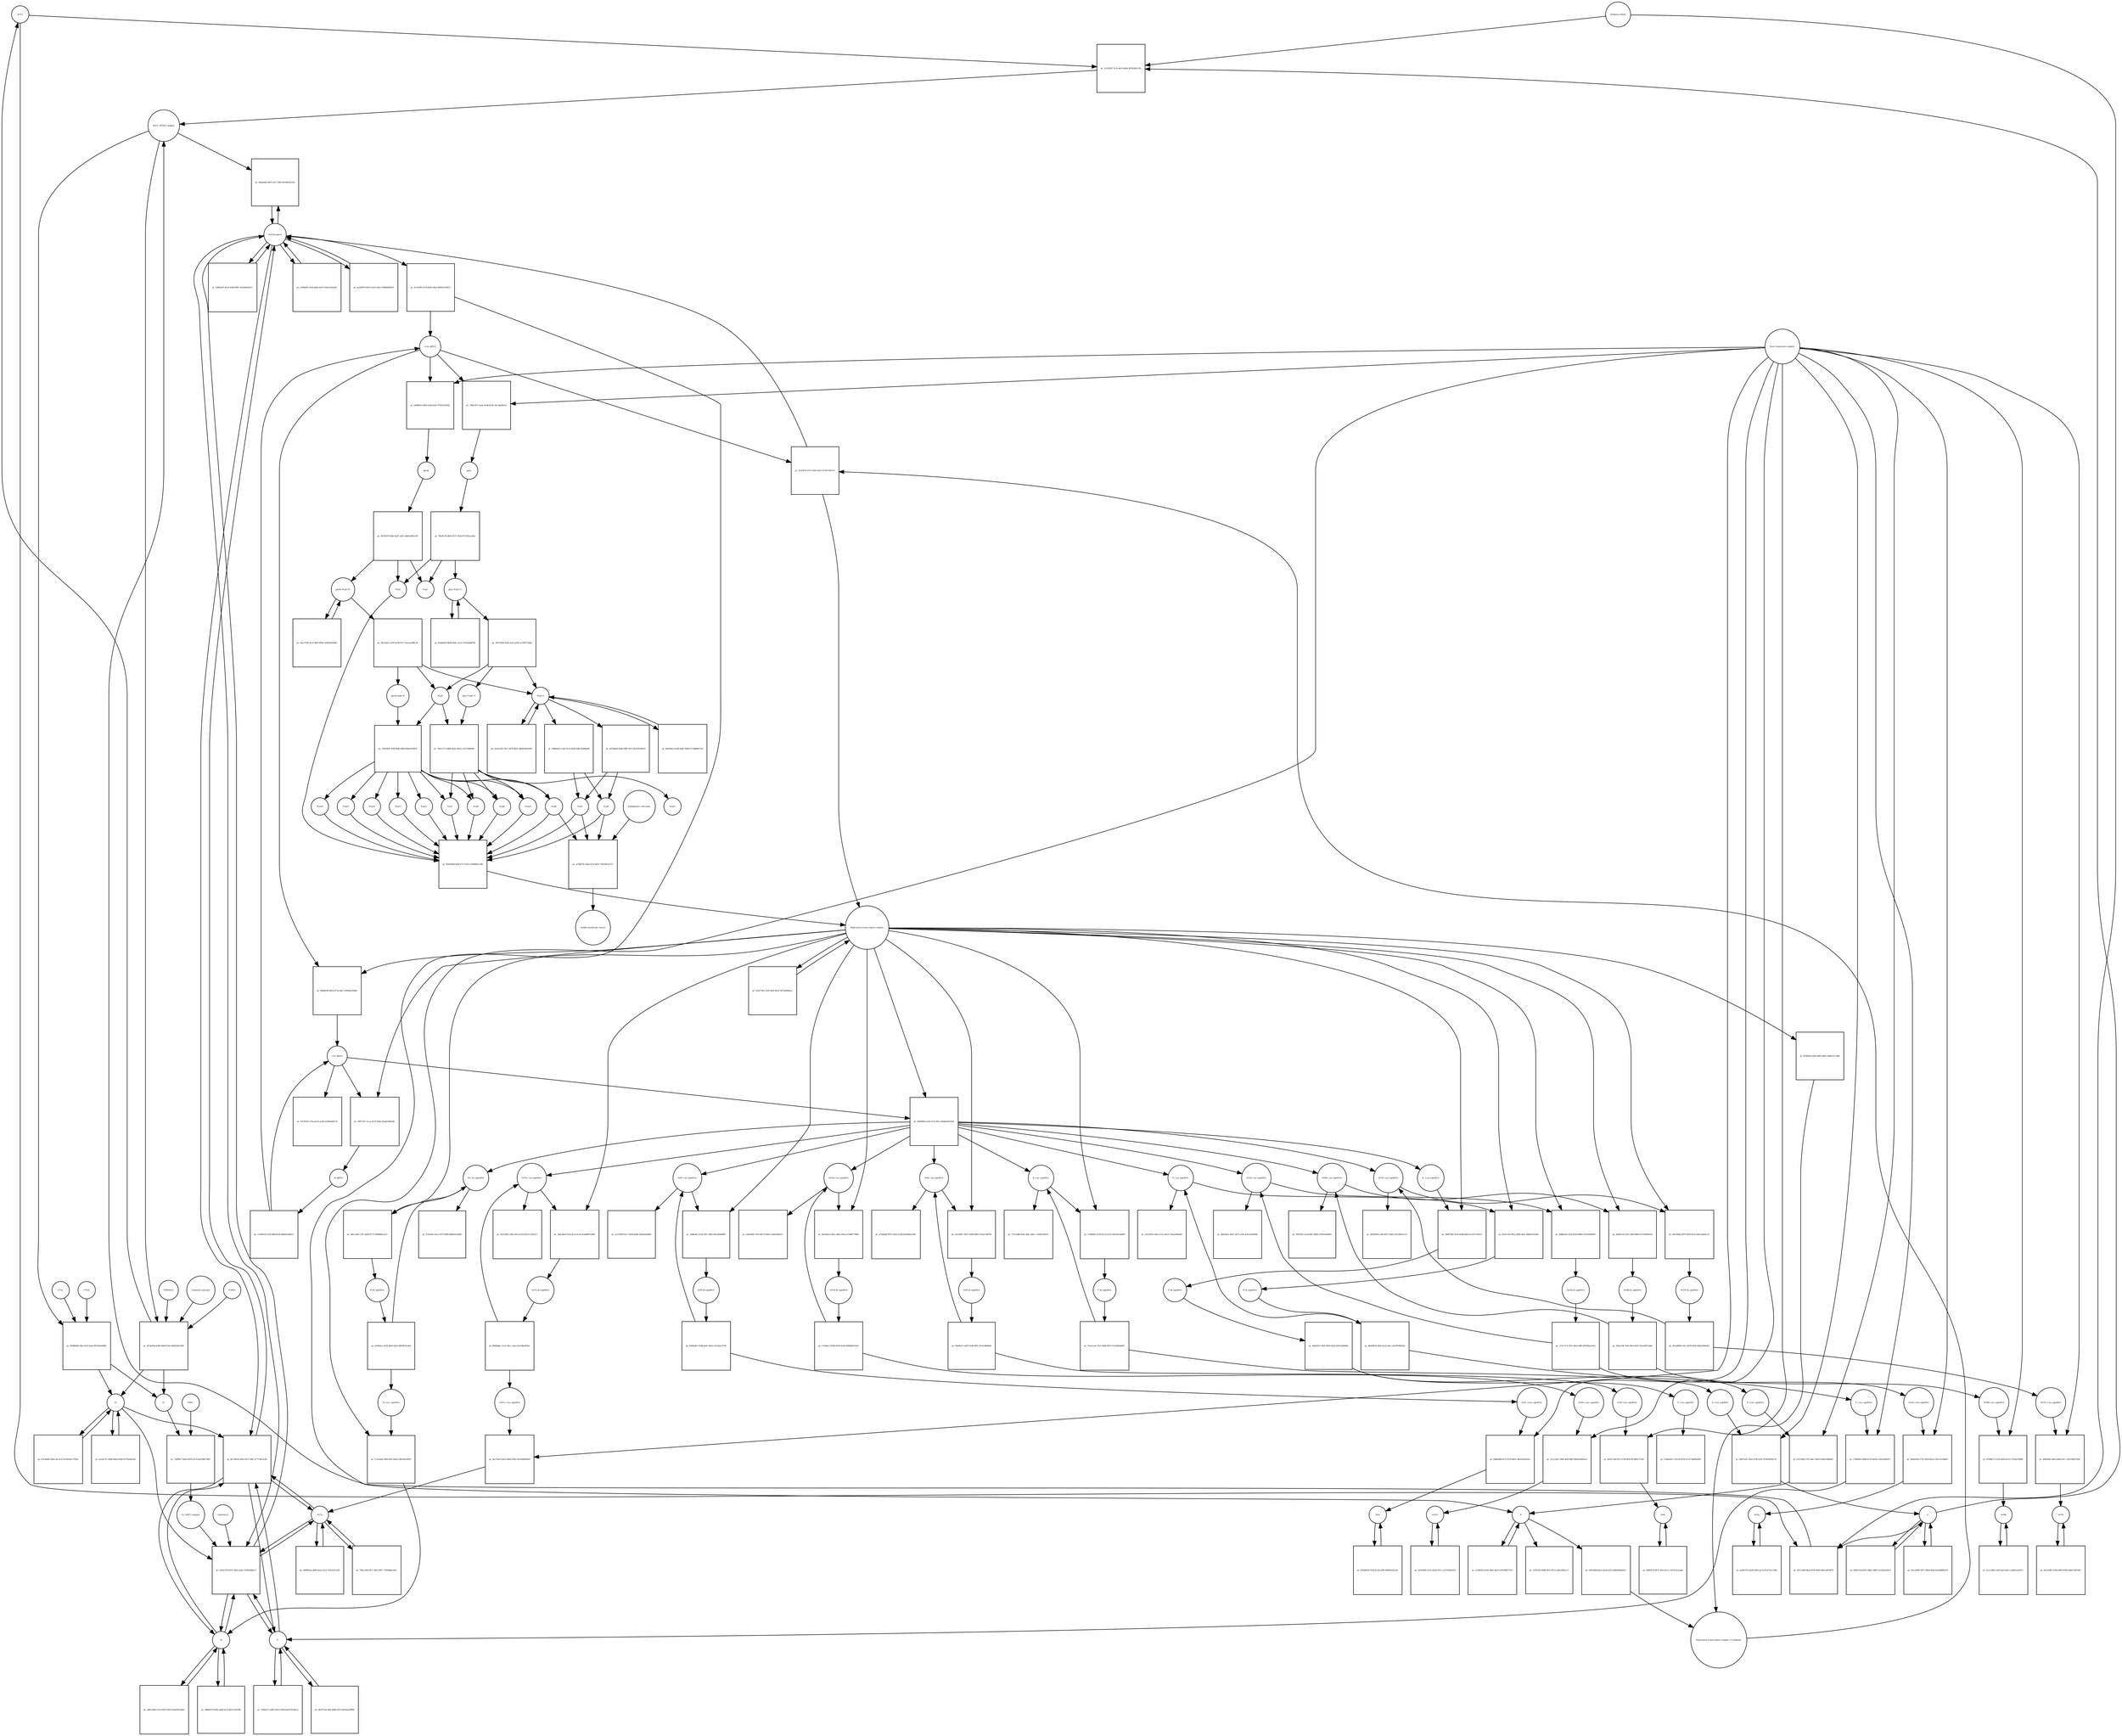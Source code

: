 strict digraph  {
ACE2 [annotation="", bipartite=0, cls=macromolecule, fontsize=4, label=ACE2, shape=circle];
"pr_3c226347-2e7a-4e53-b40a-bf7fe98a27a6" [annotation="", bipartite=1, cls=process, fontsize=4, label="pr_3c226347-2e7a-4e53-b40a-bf7fe98a27a6", shape=square];
"ACE2_SPIKE complex" [annotation="", bipartite=0, cls=complex, fontsize=4, label="ACE2_SPIKE complex", shape=circle];
"Heparan sulfate" [annotation="urn_miriam_obo.chebi_CHEBI%3A28815", bipartite=0, cls="simple chemical", fontsize=4, label="Heparan sulfate", shape=circle];
S [annotation=urn_miriam_uniprot_P0DTC2, bipartite=0, cls=macromolecule, fontsize=4, label=S, shape=circle];
Nucleocapsid [annotation="urn_miriam_obo.go_GO%3A0019013", bipartite=0, cls=complex, fontsize=4, label=Nucleocapsid, shape=circle];
"pr_d42e9a85-df07-4517-9ff4-90194f50222d" [annotation="", bipartite=1, cls=process, fontsize=4, label="pr_d42e9a85-df07-4517-9ff4-90194f50222d", shape=square];
"pr_95b88048-2fde-4014-8aaf-f60192e60881" [annotation="", bipartite=1, cls=process, fontsize=4, label="pr_95b88048-2fde-4014-8aaf-f60192e60881", shape=square];
S2 [annotation=urn_miriam_interpro_IPR002552, bipartite=0, cls=macromolecule, fontsize=4, label=S2, shape=circle];
CTSB [annotation="", bipartite=0, cls=macromolecule, fontsize=4, label=CTSB, shape=circle];
CTSL [annotation="", bipartite=0, cls=macromolecule, fontsize=4, label=CTSL, shape=circle];
S1 [annotation=urn_miriam_interpro_IPR002551, bipartite=0, cls=macromolecule, fontsize=4, label=S1, shape=circle];
"pr_301128fd-6bee-403f-b640-6b0ce8f29979" [annotation="", bipartite=1, cls=process, fontsize=4, label="pr_301128fd-6bee-403f-b640-6b0ce8f29979", shape=square];
"pr_e2442379-b07c-46ef-aaab-132f62fd8ac3" [annotation="", bipartite=1, cls=process, fontsize=4, label="pr_e2442379-b07c-46ef-aaab-132f62fd8ac3", shape=square];
cholesterol [annotation="urn_miriam_obo.chebi_CHEBI%3A16113", bipartite=0, cls="simple chemical", fontsize=4, label=cholesterol, shape=circle];
"S1_NRP1 complex" [annotation="", bipartite=0, cls=complex, fontsize=4, label="S1_NRP1 complex", shape=circle];
E [annotation=urn_miriam_uniprot_P0DTC4, bipartite=0, cls=macromolecule, fontsize=4, label=E, shape=circle];
M [annotation=urn_miriam_uniprot_P0DTC5, bipartite=0, cls=macromolecule, fontsize=4, label=M, shape=circle];
Orf7a [annotation=urn_miriam_uniprot_P0DTC7, bipartite=0, cls=macromolecule, fontsize=4, label=Orf7a, shape=circle];
"pr_fe15d3f0-5159-4a43-b0a2-4f0241532813" [annotation="", bipartite=1, cls=process, fontsize=4, label="pr_fe15d3f0-5159-4a43-b0a2-4f0241532813", shape=square];
"(+)ss gRNA" [annotation=urn_miriam_refseq_NC_045512, bipartite=0, cls="nucleic acid feature", fontsize=4, label="(+)ss gRNA", shape=circle];
N [annotation=urn_miriam_uniprot_P0DTC9, bipartite=0, cls="macromolecule multimer", fontsize=4, label=N, shape=circle];
"pr_c83f8ef6-333d-4a8d-ba30-10a41210a2ee" [annotation="", bipartite=1, cls=process, fontsize=4, label="pr_c83f8ef6-333d-4a8d-ba30-10a41210a2ee", shape=square];
"pr_aa32897d-6016-4162-a5fe-f1994d9d3019" [annotation="", bipartite=1, cls=process, fontsize=4, label="pr_aa32897d-6016-4162-a5fe-f1994d9d3019", shape=square];
"pr_cf5f5550-580b-4b7f-857a-e04e1fdf1ac5" [annotation="", bipartite=1, cls=process, fontsize=4, label="pr_cf5f5550-580b-4b7f-857a-e04e1fdf1ac5", shape=square];
"pr_5c0481fa-be56-44a6-94c6-a347d8827310" [annotation="", bipartite=1, cls=process, fontsize=4, label="pr_5c0481fa-be56-44a6-94c6-a347d8827310", shape=square];
"N (+)ss sgmRNA" [annotation=urn_miriam_ncbigene_43740575, bipartite=0, cls="nucleic acid feature", fontsize=4, label="N (+)ss sgmRNA", shape=circle];
"pr_b7b76f4b-27f5-46a7-bd35-b5f6e18b06b2" [annotation="", bipartite=1, cls=process, fontsize=4, label="pr_b7b76f4b-27f5-46a7-bd35-b5f6e18b06b2", shape=square];
"Host translation complex" [annotation="urn_miriam_obo.go_GO%3A0070992", bipartite=0, cls=complex, fontsize=4, label="Host translation complex", shape=circle];
"pr_436d2eb7-dccd-4326-89b7-455ebfebd1c1" [annotation="", bipartite=1, cls=process, fontsize=4, label="pr_436d2eb7-dccd-4326-89b7-455ebfebd1c1", shape=square];
"pr_bf74a0bd-4308-466d-814e-bbf642b47d69" [annotation="", bipartite=1, cls=process, fontsize=4, label="pr_bf74a0bd-4308-466d-814e-bbf642b47d69", shape=square];
FURIN [annotation="", bipartite=0, cls=macromolecule, fontsize=4, label=FURIN, shape=circle];
TMPRSS2 [annotation="", bipartite=0, cls=macromolecule, fontsize=4, label=TMPRSS2, shape=circle];
"Camostat mesylate" [annotation="urn_miriam_pubchem.compound_2536", bipartite=0, cls="simple chemical", fontsize=4, label="Camostat mesylate", shape=circle];
"pr_87a2b445-445a-4a7d-a57d-f50341c792be" [annotation="", bipartite=1, cls=process, fontsize=4, label="pr_87a2b445-445a-4a7d-a57d-f50341c792be", shape=square];
"Replication transcription complex_N oligomer" [annotation="", bipartite=0, cls=complex, fontsize=4, label="Replication transcription complex_N oligomer", shape=circle];
"pr_51359c3f-f57e-41d0-ad33-157bc10fe571" [annotation="", bipartite=1, cls=process, fontsize=4, label="pr_51359c3f-f57e-41d0-ad33-157bc10fe571", shape=square];
"Replication transcription complex" [annotation="", bipartite=0, cls=complex, fontsize=4, label="Replication transcription complex", shape=circle];
"pr_8e73b634-43e9-4557-89fc-fc77cf8c2c80" [annotation="", bipartite=1, cls=process, fontsize=4, label="pr_8e73b634-43e9-4557-89fc-fc77cf8c2c80", shape=square];
"pr_acee472c-4044-449a-82d6-927f32a816af" [annotation="", bipartite=1, cls=process, fontsize=4, label="pr_acee472c-4044-449a-82d6-927f32a816af", shape=square];
"pp1a Nsp3-11" [annotation=urn_miriam_uniprot_P0DTC1, bipartite=0, cls=macromolecule, fontsize=4, label="pp1a Nsp3-11", shape=circle];
"pr_56370344-82df-4c82-ae69-ae7f9f7726eb" [annotation="", bipartite=1, cls=process, fontsize=4, label="pr_56370344-82df-4c82-ae69-ae7f9f7726eb", shape=square];
"pp1a Nsp6-11" [annotation=urn_miriam_uniprot_P0DTC1, bipartite=0, cls=macromolecule, fontsize=4, label="pp1a Nsp6-11", shape=circle];
"Nsp3-4" [annotation="urn_miriam_ncbiprotein_YP_009725299|urn_miriam_ncbiprotein_YP_009725300", bipartite=0, cls=macromolecule, fontsize=4, label="Nsp3-4", shape=circle];
Nsp5 [annotation=urn_miriam_ncbiprotein_YP_009725301, bipartite=0, cls="macromolecule multimer", fontsize=4, label=Nsp5, shape=circle];
"Endoplasmic reticulum" [annotation="urn_miriam_obo.go_GO%3A0005783", bipartite=0, cls=complex, fontsize=4, label="Endoplasmic reticulum", shape=circle];
"pr_ac9baf76-c4ba-427a-b831-74453dcae751" [annotation="", bipartite=1, cls=process, fontsize=4, label="pr_ac9baf76-c4ba-427a-b831-74453dcae751", shape=square];
"Double-membrane vesicle" [annotation="urn_miriam_obo.go_GO%3A0039718", bipartite=0, cls=complex, fontsize=4, label="Double-membrane vesicle", shape=circle];
Nsp4 [annotation=urn_miriam_ncbiprotein_YP_009725300, bipartite=0, cls=macromolecule, fontsize=4, label=Nsp4, shape=circle];
Nsp3 [annotation=urn_miriam_ncbiprotein_YP_009725299, bipartite=0, cls=macromolecule, fontsize=4, label=Nsp3, shape=circle];
Nsp6 [annotation=urn_miriam_ncbiprotein_YP_009725302, bipartite=0, cls=macromolecule, fontsize=4, label=Nsp6, shape=circle];
"pr_6eeb6a63-bb69-40dc-a1e3-3703a0a8478c" [annotation="", bipartite=1, cls=process, fontsize=4, label="pr_6eeb6a63-bb69-40dc-a1e3-3703a0a8478c", shape=square];
"pr_d093e8cb-6168-4481-9499-5c7bddb91792" [annotation="", bipartite=1, cls=process, fontsize=4, label="pr_d093e8cb-6168-4481-9499-5c7bddb91792", shape=square];
"pp1ab Nsp3-16" [annotation=urn_miriam_uniprot_P0DTD1, bipartite=0, cls=macromolecule, fontsize=4, label="pp1ab Nsp3-16", shape=circle];
"pr_e6e1703b-9cc4-46f3-8934-3e665ef0246b" [annotation="", bipartite=1, cls=process, fontsize=4, label="pr_e6e1703b-9cc4-46f3-8934-3e665ef0246b", shape=square];
"pr_9bc6a0ca-2d7f-4238-97c7-faceac088c3b" [annotation="", bipartite=1, cls=process, fontsize=4, label="pr_9bc6a0ca-2d7f-4238-97c7-faceac088c3b", shape=square];
"pp1ab nsp6-16" [annotation=urn_miriam_uniprot_P0DTD1, bipartite=0, cls=macromolecule, fontsize=4, label="pp1ab nsp6-16", shape=circle];
"pr_e8612e6b-12e4-4592-9283-feab07b22dd1" [annotation="", bipartite=1, cls=process, fontsize=4, label="pr_e8612e6b-12e4-4592-9283-feab07b22dd1", shape=square];
"pr_7266a1c7-a092-4ee2-a91d-ebad73e3de7a" [annotation="", bipartite=1, cls=process, fontsize=4, label="pr_7266a1c7-a092-4ee2-a91d-ebad73e3de7a", shape=square];
"pr_b3cc0d90-397c-49ad-9feb-4a3ad86f0a18" [annotation="", bipartite=1, cls=process, fontsize=4, label="pr_b3cc0d90-397c-49ad-9feb-4a3ad86f0a18", shape=square];
"pr_398d0279-e6dc-4adf-bccb-4f5c52e41ffb" [annotation="", bipartite=1, cls=process, fontsize=4, label="pr_398d0279-e6dc-4adf-bccb-4f5c52e41ffb", shape=square];
"pr_dd27fca6-f4f4-4bd8-a07a-0a01bacf8f06" [annotation="", bipartite=1, cls=process, fontsize=4, label="pr_dd27fca6-f4f4-4bd8-a07a-0a01bacf8f06", shape=square];
"pr_040b7a54-d523-48b1-9844-52c83a9cf8c9" [annotation="", bipartite=1, cls=process, fontsize=4, label="pr_040b7a54-d523-48b1-9844-52c83a9cf8c9", shape=square];
"pr_9d9983ae-ddf0-4ea6-a5c9-1f252af7a160" [annotation="", bipartite=1, cls=process, fontsize=4, label="pr_9d9983ae-ddf0-4ea6-a5c9-1f252af7a160", shape=square];
Orf6 [annotation=urn_miriam_uniprot_P0DTC6, bipartite=0, cls=macromolecule, fontsize=4, label=Orf6, shape=circle];
"pr_636d9018-4324-4c3d-a296-6f0893e021e8" [annotation="", bipartite=1, cls=process, fontsize=4, label="pr_636d9018-4324-4c3d-a296-6f0893e021e8", shape=square];
Orf3a [annotation=urn_miriam_uniprot_P0DTC3, bipartite=0, cls=macromolecule, fontsize=4, label=Orf3a, shape=circle];
"pr_aa983750-b439-4492-aa7a-8c4374c1198c" [annotation="", bipartite=1, cls=process, fontsize=4, label="pr_aa983750-b439-4492-aa7a-8c4374c1198c", shape=square];
Orf8 [annotation=urn_miriam_uniprot_P0DTC8, bipartite=0, cls=macromolecule, fontsize=4, label=Orf8, shape=circle];
"pr_4f4b973f-d671-45a3-bcc1-2a51fc4c1abd" [annotation="", bipartite=1, cls=process, fontsize=4, label="pr_4f4b973f-d671-45a3-bcc1-2a51fc4c1abd", shape=square];
Orf9b [annotation=urn_miriam_uniprot_P0DTD2, bipartite=0, cls=macromolecule, fontsize=4, label=Orf9b, shape=circle];
"pr_2ccc348f-ca60-4ae5-b4c1-ee061cded7cc" [annotation="", bipartite=1, cls=process, fontsize=4, label="pr_2ccc348f-ca60-4ae5-b4c1-ee061cded7cc", shape=square];
Orf14 [annotation=urn_miriam_uniprot_P0DTD3, bipartite=0, cls=macromolecule, fontsize=4, label=Orf14, shape=circle];
"pr_5016945b-1631-414b-9511-ca71020eb158" [annotation="", bipartite=1, cls=process, fontsize=4, label="pr_5016945b-1631-414b-9511-ca71020eb158", shape=square];
Orf7b [annotation=urn_miriam_uniprot_P0DTD8, bipartite=0, cls=macromolecule, fontsize=4, label=Orf7b, shape=circle];
"pr_4a2c0df9-37d0-4466-8188-a6491358748c" [annotation="", bipartite=1, cls=process, fontsize=4, label="pr_4a2c0df9-37d0-4466-8188-a6491358748c", shape=square];
"pr_784e1264-947c-4fe5-9877-730384dec44c" [annotation="", bipartite=1, cls=process, fontsize=4, label="pr_784e1264-947c-4fe5-9877-730384dec44c", shape=square];
"M (+)ss sgmRNA" [annotation="", bipartite=0, cls="nucleic acid feature", fontsize=4, label="M (+)ss sgmRNA", shape=circle];
"pr_c72c0a0a-f889-49cf-8eb2-c88cbd16f365" [annotation="", bipartite=1, cls=process, fontsize=4, label="pr_c72c0a0a-f889-49cf-8eb2-c88cbd16f365", shape=square];
"E (+)ss sgmRNA" [annotation="", bipartite=0, cls="nucleic acid feature", fontsize=4, label="E (+)ss sgmRNA", shape=circle];
"pr_c76d9022-6088-4153-8a58-ccb223e94327" [annotation="", bipartite=1, cls=process, fontsize=4, label="pr_c76d9022-6088-4153-8a58-ccb223e94327", shape=square];
"S (+)ss sgmRNA" [annotation="", bipartite=0, cls="nucleic acid feature", fontsize=4, label="S (+)ss sgmRNA", shape=circle];
"pr_d4f57e61-1834-4788-a547-d70d5963bc7b" [annotation="", bipartite=1, cls=process, fontsize=4, label="pr_d4f57e61-1834-4788-a547-d70d5963bc7b", shape=square];
"Orf7a (+)ss sgmRNA" [annotation="", bipartite=0, cls="nucleic acid feature", fontsize=4, label="Orf7a (+)ss sgmRNA", shape=circle];
"pr_4ec74e25-dee5-4b0e-90b1-b5e5b0b96959" [annotation="", bipartite=1, cls=process, fontsize=4, label="pr_4ec74e25-dee5-4b0e-90b1-b5e5b0b96959", shape=square];
"Orf6  (+)ss sgmRNA" [annotation="", bipartite=0, cls="nucleic acid feature", fontsize=4, label="Orf6  (+)ss sgmRNA", shape=circle];
"pr_0d8efa8b-811f-4514-883c-9b5502636222" [annotation="", bipartite=1, cls=process, fontsize=4, label="pr_0d8efa8b-811f-4514-883c-9b5502636222", shape=square];
"Orf3a (+)ss sgmRNA" [annotation="", bipartite=0, cls="nucleic acid feature", fontsize=4, label="Orf3a (+)ss sgmRNA", shape=circle];
"pr_00dd4343-57b1-465b-861a-534c55258bf0" [annotation="", bipartite=1, cls=process, fontsize=4, label="pr_00dd4343-57b1-465b-861a-534c55258bf0", shape=square];
"Orf8 (+)ss sgmRNA" [annotation="", bipartite=0, cls="nucleic acid feature", fontsize=4, label="Orf8 (+)ss sgmRNA", shape=circle];
"pr_2833c7bd-f207-4730-8b3f-81346675726f" [annotation="", bipartite=1, cls=process, fontsize=4, label="pr_2833c7bd-f207-4730-8b3f-81346675726f", shape=square];
"Orf9b (+)ss sgmRNA" [annotation="", bipartite=0, cls="nucleic acid feature", fontsize=4, label="Orf9b (+)ss sgmRNA", shape=circle];
"pr_d7989e75-31e0-4a59-b114-272faa7fdf6b" [annotation="", bipartite=1, cls=process, fontsize=4, label="pr_d7989e75-31e0-4a59-b114-272faa7fdf6b", shape=square];
"Orf14 (+)ss sgmRNA" [annotation="", bipartite=0, cls="nucleic acid feature", fontsize=4, label="Orf14 (+)ss sgmRNA", shape=circle];
"pr_512c14ee-78de-4af6-9863-8b45cd85f41e" [annotation="", bipartite=1, cls=process, fontsize=4, label="pr_512c14ee-78de-4af6-9863-8b45cd85f41e", shape=square];
"Orf7b (+)ss sgmRNA" [annotation="", bipartite=0, cls="nucleic acid feature", fontsize=4, label="Orf7b (+)ss sgmRNA", shape=circle];
"pr_6efbeb85-0d23-4b83-b1c1-50e7080c1494" [annotation="", bipartite=1, cls=process, fontsize=4, label="pr_6efbeb85-0d23-4b83-b1c1-50e7080c1494", shape=square];
"(-)ss gRNA" [annotation=urn_miriam_refseq_NC_045512, bipartite=0, cls="nucleic acid feature", fontsize=4, label="(-)ss gRNA", shape=circle];
"pr_63530391-f1ba-4e14-ae36-5339ba0ed725" [annotation="", bipartite=1, cls=process, fontsize=4, label="pr_63530391-f1ba-4e14-ae36-5339ba0ed725", shape=square];
"pr_5d91df69-b0ca-4e2d-a635-d48e906d2b1c" [annotation="", bipartite=1, cls=process, fontsize=4, label="pr_5d91df69-b0ca-4e2d-a635-d48e906d2b1c", shape=square];
"pr_f8bb9a98-481b-473a-b6e7-e9f9a6c43860" [annotation="", bipartite=1, cls=process, fontsize=4, label="pr_f8bb9a98-481b-473a-b6e7-e9f9a6c43860", shape=square];
"M (-)ss sgmRNA" [annotation=urn_miriam_ncbigene_43740571, bipartite=0, cls="nucleic acid feature", fontsize=4, label="M (-)ss sgmRNA", shape=circle];
"pr_f11fe0dc-ebc5-457f-949f-6db81b2cdf89" [annotation="", bipartite=1, cls=process, fontsize=4, label="pr_f11fe0dc-ebc5-457f-949f-6db81b2cdf89", shape=square];
"E (-)ss sgmRNA" [annotation=urn_miriam_ncbigene_43740570, bipartite=0, cls="nucleic acid feature", fontsize=4, label="E (-)ss sgmRNA", shape=circle];
"pr_e3cd1870-cbb3-47ca-abc8-72a9a2d62b8c" [annotation="", bipartite=1, cls=process, fontsize=4, label="pr_e3cd1870-cbb3-47ca-abc8-72a9a2d62b8c", shape=square];
"S (-)ss sgmRNA" [annotation="", bipartite=0, cls="nucleic acid feature", fontsize=4, label="S (-)ss sgmRNA", shape=circle];
"pr_7515cddb-9adc-4fdc-aabc-c7430e10297e" [annotation="", bipartite=1, cls=process, fontsize=4, label="pr_7515cddb-9adc-4fdc-aabc-c7430e10297e", shape=square];
"Orf7a (-)ss sgmRNA" [annotation="", bipartite=0, cls="nucleic acid feature", fontsize=4, label="Orf7a (-)ss sgmRNA", shape=circle];
"pr_3e47466c-a4b1-4f14-a232-63c5727de3c7" [annotation="", bipartite=1, cls=process, fontsize=4, label="pr_3e47466c-a4b1-4f14-a232-63c5727de3c7", shape=square];
"Orf6 (-)ss sgmRNA" [annotation="", bipartite=0, cls="nucleic acid feature", fontsize=4, label="Orf6 (-)ss sgmRNA", shape=circle];
"pr_a1379d2b-fec7-40e9-9ed8-3f26e29a4fb3" [annotation="", bipartite=1, cls=process, fontsize=4, label="pr_a1379d2b-fec7-40e9-9ed8-3f26e29a4fb3", shape=square];
"Orf3a (-)ss sgmRNA" [annotation="", bipartite=0, cls="nucleic acid feature", fontsize=4, label="Orf3a (-)ss sgmRNA", shape=circle];
"pr_4642ebe1-b657-4e7f-a764-4c6cfab34964" [annotation="", bipartite=1, cls=process, fontsize=4, label="pr_4642ebe1-b657-4e7f-a764-4c6cfab34964", shape=square];
"Orf8 (-)ss sgmRNA" [annotation="", bipartite=0, cls="nucleic acid feature", fontsize=4, label="Orf8 (-)ss sgmRNA", shape=circle];
"pr_a75a4d3f-9975-4433-a236-0e05ddee330c" [annotation="", bipartite=1, cls=process, fontsize=4, label="pr_a75a4d3f-9975-4433-a236-0e05ddee330c", shape=square];
"Orf9b (-)ss sgmRNA" [annotation="", bipartite=0, cls="nucleic acid feature", fontsize=4, label="Orf9b (-)ss sgmRNA", shape=circle];
"pr_595f1ffe-ce2d-4f6c-86f8-a1087eb296d3" [annotation="", bipartite=1, cls=process, fontsize=4, label="pr_595f1ffe-ce2d-4f6c-86f8-a1087eb296d3", shape=square];
"Orf14 (-)ss sgmRNA" [annotation="", bipartite=0, cls="nucleic acid feature", fontsize=4, label="Orf14 (-)ss sgmRNA", shape=circle];
"pr_a0d16b4f-1018-4b73-93dd-cc6be599e017" [annotation="", bipartite=1, cls=process, fontsize=4, label="pr_a0d16b4f-1018-4b73-93dd-cc6be599e017", shape=square];
"Orf7b (-)ss sgmRNA" [annotation="", bipartite=0, cls="nucleic acid feature", fontsize=4, label="Orf7b (-)ss sgmRNA", shape=circle];
"pr_3d5b9f48-c2d9-4037-94d3-102c84fe1ce9" [annotation="", bipartite=1, cls=process, fontsize=4, label="pr_3d5b9f48-c2d9-4037-94d3-102c84fe1ce9", shape=square];
"pr_30f7c951-5cca-4579-83da-02ad53ddb38c" [annotation="", bipartite=1, cls=process, fontsize=4, label="pr_30f7c951-5cca-4579-83da-02ad53ddb38c", shape=square];
"ds gRNA" [annotation=urn_miriam_refseq_NC_045512, bipartite=0, cls="nucleic acid feature", fontsize=4, label="ds gRNA", shape=circle];
"pr_98ac1b03-13f7-4e00-9775-f006898cae27" [annotation="", bipartite=1, cls=process, fontsize=4, label="pr_98ac1b03-13f7-4e00-9775-f006898cae27", shape=square];
"M ds sgmRNA" [annotation="", bipartite=0, cls="nucleic acid feature", fontsize=4, label="M ds sgmRNA", shape=circle];
"pr_65a3c1b2-f821-4064-be4c-68b64cf2e84c" [annotation="", bipartite=1, cls=process, fontsize=4, label="pr_65a3c1b2-f821-4064-be4c-68b64cf2e84c", shape=square];
"E ds sgmRNA" [annotation="", bipartite=0, cls="nucleic acid feature", fontsize=4, label="E ds sgmRNA", shape=circle];
"pr_133d0e87-471b-4112-b153-3de3eb144085" [annotation="", bipartite=1, cls=process, fontsize=4, label="pr_133d0e87-471b-4112-b153-3de3eb144085", shape=square];
"S ds sgmRNA" [annotation="", bipartite=0, cls="nucleic acid feature", fontsize=4, label="S ds sgmRNA", shape=circle];
"pr_444c8a50-f2ad-4c15-bca0-8ca8d407b388" [annotation="", bipartite=1, cls=process, fontsize=4, label="pr_444c8a50-f2ad-4c15-bca0-8ca8d407b388", shape=square];
"Orf7a ds sgmRNA" [annotation="", bipartite=0, cls="nucleic acid feature", fontsize=4, label="Orf7a ds sgmRNA", shape=circle];
"pr_149febbc-6128-4917-bff4-e6e32bab9f6c" [annotation="", bipartite=1, cls=process, fontsize=4, label="pr_149febbc-6128-4917-bff4-e6e32bab9f6c", shape=square];
"Orf6 ds sgmRNA" [annotation="", bipartite=0, cls="nucleic acid feature", fontsize=4, label="Orf6 ds sgmRNA", shape=circle];
"pr_3fd86e46-19cb-4024-89b6-3253cbd06f93" [annotation="", bipartite=1, cls=process, fontsize=4, label="pr_3fd86e46-19cb-4024-89b6-3253cbd06f93", shape=square];
"Orf3a ds sgmRNA" [annotation="", bipartite=0, cls="nucleic acid feature", fontsize=4, label="Orf3a ds sgmRNA", shape=circle];
"pr_025346f7-3827-4398-8df4-b75cbc54d7bf" [annotation="", bipartite=1, cls=process, fontsize=4, label="pr_025346f7-3827-4398-8df4-b75cbc54d7bf", shape=square];
"Orf8 ds sgmRNA" [annotation="", bipartite=0, cls="nucleic acid feature", fontsize=4, label="Orf8 ds sgmRNA", shape=circle];
"pr_de983333-f3b7-4269-86fd-b151f956eb19" [annotation="", bipartite=1, cls=process, fontsize=4, label="pr_de983333-f3b7-4269-86fd-b151f956eb19", shape=square];
"Orf9b ds sgmRNA" [annotation="", bipartite=0, cls="nucleic acid feature", fontsize=4, label="Orf9b ds sgmRNA", shape=circle];
"pr_02cb43c4-99ce-460e-95ea-672fd877986f" [annotation="", bipartite=1, cls=process, fontsize=4, label="pr_02cb43c4-99ce-460e-95ea-672fd877986f", shape=square];
"Orf14 ds sgmRNA" [annotation="", bipartite=0, cls="nucleic acid feature", fontsize=4, label="Orf14 ds sgmRNA", shape=circle];
"pr_b8159dda-997f-4819-8c4c-bdeced492c3c" [annotation="", bipartite=1, cls=process, fontsize=4, label="pr_b8159dda-997f-4819-8c4c-bdeced492c3c", shape=square];
"Orf7b ds sgmRNA" [annotation="", bipartite=0, cls="nucleic acid feature", fontsize=4, label="Orf7b ds sgmRNA", shape=circle];
"pr_c5340e10-f120-4df6-b634-8bbf41dd6557" [annotation="", bipartite=1, cls=process, fontsize=4, label="pr_c5340e10-f120-4df6-b634-8bbf41dd6557", shape=square];
"pr_af360ace-619f-4643-b455-df830f55cbb4" [annotation="", bipartite=1, cls=process, fontsize=4, label="pr_af360ace-619f-4643-b455-df830f55cbb4", shape=square];
"pr_84a89059-3fbd-4e22-bdcc-a65387fb042a" [annotation="", bipartite=1, cls=process, fontsize=4, label="pr_84a89059-3fbd-4e22-bdcc-a65387fb042a", shape=square];
"pr_75ae1cab-7321-483b-9972-f15e96b3bd97" [annotation="", bipartite=1, cls=process, fontsize=4, label="pr_75ae1cab-7321-483b-9972-f15e96b3bd97", shape=square];
"pr_8096bbbc-3c3c-40cc-a4aa-0e2c8b43f5be" [annotation="", bipartite=1, cls=process, fontsize=4, label="pr_8096bbbc-3c3c-40cc-a4aa-0e2c8b43f5be", shape=square];
"pr_83d9a0b7-45d8-4a65-96a5-e37a62e3753f" [annotation="", bipartite=1, cls=process, fontsize=4, label="pr_83d9a0b7-45d8-4a65-96a5-e37a62e3753f", shape=square];
"pr_173c17c9-3f01-463a-b8ff-83f708ea19a2" [annotation="", bipartite=1, cls=process, fontsize=4, label="pr_173c17c9-3f01-463a-b8ff-83f708ea19a2", shape=square];
"pr_9def9e11-ed97-43d8-9ff0-2511e40b6f4b" [annotation="", bipartite=1, cls=process, fontsize=4, label="pr_9def9e11-ed97-43d8-9ff0-2511e40b6f4b", shape=square];
"pr_26faa7db-7bef-48e3-8637-625a50f7ab45" [annotation="", bipartite=1, cls=process, fontsize=4, label="pr_26faa7db-7bef-48e3-8637-625a50f7ab45", shape=square];
"pr_1134afc3-97bd-4559-8cb9-00f6d8531b25" [annotation="", bipartite=1, cls=process, fontsize=4, label="pr_1134afc3-97bd-4559-8cb9-00f6d8531b25", shape=square];
"pr_06cbd809-e251-4b78-8236-fd2dc090efb3" [annotation="", bipartite=1, cls=process, fontsize=4, label="pr_06cbd809-e251-4b78-8236-fd2dc090efb3", shape=square];
"N  (-)ss sgmRNA" [annotation=urn_miriam_ncbigene_43740575, bipartite=0, cls="nucleic acid feature", fontsize=4, label="N  (-)ss sgmRNA", shape=circle];
"pr_92b87f6d-3536-4e48-bdf0-b11e07c83a51" [annotation="", bipartite=1, cls=process, fontsize=4, label="pr_92b87f6d-3536-4e48-bdf0-b11e07c83a51", shape=square];
"N ds sgmRNA" [annotation="", bipartite=0, cls="nucleic acid feature", fontsize=4, label="N ds sgmRNA", shape=circle];
"pr_4d4af55c-f938-4959-82d6-f04312b484fe" [annotation="", bipartite=1, cls=process, fontsize=4, label="pr_4d4af55c-f938-4959-82d6-f04312b484fe", shape=square];
"N (-)ss sgmRNA" [annotation="", bipartite=0, cls="nucleic acid feature", fontsize=4, label="N (-)ss sgmRNA", shape=circle];
pp1ab [annotation=urn_miriam_uniprot_P0DTD1, bipartite=0, cls=macromolecule, fontsize=4, label=pp1ab, shape=circle];
"pr_09783079-f9da-4ad7-a651-dde9c099c530" [annotation="", bipartite=1, cls=process, fontsize=4, label="pr_09783079-f9da-4ad7-a651-dde9c099c530", shape=square];
Nsp2 [annotation=urn_miriam_ncbiprotein_YP_009725298, bipartite=0, cls=macromolecule, fontsize=4, label=Nsp2, shape=circle];
Nsp1 [annotation=urn_miriam_ncbiprotein_YP_009725297, bipartite=0, cls=macromolecule, fontsize=4, label=Nsp1, shape=circle];
pp1a [annotation=urn_miriam_uniprot_P0DTC1, bipartite=0, cls=macromolecule, fontsize=4, label=pp1a, shape=circle];
"pr_78d34739-d6e9-4575-95a0-8372f2e1ad5e" [annotation="", bipartite=1, cls=process, fontsize=4, label="pr_78d34739-d6e9-4575-95a0-8372f2e1ad5e", shape=square];
"pr_2ee5a21b-3417-4d78-8041-dbe8260a839d" [annotation="", bipartite=1, cls=process, fontsize=4, label="pr_2ee5a21b-3417-4d78-8041-dbe8260a839d", shape=square];
"pr_b159bda6-b64b-44ff-a913-0b102f1f6b76" [annotation="", bipartite=1, cls=process, fontsize=4, label="pr_b159bda6-b64b-44ff-a913-0b102f1f6b76", shape=square];
"pr_5b89a422-cedc-41c6-ba06-40bc0a480a99" [annotation="", bipartite=1, cls=process, fontsize=4, label="pr_5b89a422-cedc-41c6-ba06-40bc0a480a99", shape=square];
"pr_79b1c373-b469-4ba5-9fe4-ca1f17bb6609" [annotation="", bipartite=1, cls=process, fontsize=4, label="pr_79b1c373-b469-4ba5-9fe4-ca1f17bb6609", shape=square];
Nsp7 [annotation=urn_miriam_ncbiprotein_YP_009725303, bipartite=0, cls=macromolecule, fontsize=4, label=Nsp7, shape=circle];
Nsp8 [annotation=urn_miriam_ncbiprotein_YP_009725304, bipartite=0, cls=macromolecule, fontsize=4, label=Nsp8, shape=circle];
Nsp9 [annotation=urn_miriam_ncbiprotein_YP_009725305, bipartite=0, cls=macromolecule, fontsize=4, label=Nsp9, shape=circle];
Nsp10 [annotation=urn_miriam_ncbiprotein_YP_009725306, bipartite=0, cls=macromolecule, fontsize=4, label=Nsp10, shape=circle];
Nsp11 [annotation=urn_miriam_ncbiprotein_YP_009725312, bipartite=0, cls=macromolecule, fontsize=4, label=Nsp11, shape=circle];
"pr_31f03826-359f-404b-9df4-d5bee055ff2f" [annotation="", bipartite=1, cls=process, fontsize=4, label="pr_31f03826-359f-404b-9df4-d5bee055ff2f", shape=square];
Nsp13 [annotation=urn_miriam_ncbiprotein_YP_009725308, bipartite=0, cls=macromolecule, fontsize=4, label=Nsp13, shape=circle];
Nsp12 [annotation=urn_miriam_ncbiprotein_YP_009725307, bipartite=0, cls=macromolecule, fontsize=4, label=Nsp12, shape=circle];
Nsp16 [annotation=urn_miriam_ncbiprotein_YP_009725311, bipartite=0, cls=macromolecule, fontsize=4, label=Nsp16, shape=circle];
Nsp15 [annotation=urn_miriam_ncbiprotein_YP_009725310, bipartite=0, cls=macromolecule, fontsize=4, label=Nsp15, shape=circle];
Nsp14 [annotation=urn_miriam_ncbiprotein_YP_009725309, bipartite=0, cls=macromolecule, fontsize=4, label=Nsp14, shape=circle];
"pr_6942b08d-be8f-4712-b35c-ed300bfce18b" [annotation="", bipartite=1, cls=process, fontsize=4, label="pr_6942b08d-be8f-4712-b35c-ed300bfce18b", shape=square];
"pr_7492c472-2eae-4cdb-8c0b-24c2da6fefc0" [annotation="", bipartite=1, cls=process, fontsize=4, label="pr_7492c472-2eae-4cdb-8c0b-24c2da6fefc0", shape=square];
"pr_e40f8f1d-3560-4148-b2af-7f7b21d34342" [annotation="", bipartite=1, cls=process, fontsize=4, label="pr_e40f8f1d-3560-4148-b2af-7f7b21d34342", shape=square];
"pr_57de62b1-c159-413b-811a-917bd60a2ff8" [annotation="", bipartite=1, cls=process, fontsize=4, label="pr_57de62b1-c159-413b-811a-917bd60a2ff8", shape=square];
"pr_b1b579a3-32d5-4ef0-9e20-367ee89f4ae1" [annotation="", bipartite=1, cls=process, fontsize=4, label="pr_b1b579a3-32d5-4ef0-9e20-367ee89f4ae1", shape=square];
"pr_f0549a43-abfd-4fd0-ab60-2d0bc2c11b80" [annotation="", bipartite=1, cls=process, fontsize=4, label="pr_f0549a43-abfd-4fd0-ab60-2d0bc2c11b80", shape=square];
"pr_4940f6b4-aeef-471b-99c2-0b9eba953434" [annotation="", bipartite=1, cls=process, fontsize=4, label="pr_4940f6b4-aeef-471b-99c2-0b9eba953434", shape=square];
"pr_73dffb17-dab3-4d70-a579-ab33d8c7fdb7" [annotation="", bipartite=1, cls=process, fontsize=4, label="pr_73dffb17-dab3-4d70-a579-ab33d8c7fdb7", shape=square];
NRP1 [annotation="", bipartite=0, cls=macromolecule, fontsize=4, label=NRP1, shape=circle];
ACE2 -> "pr_3c226347-2e7a-4e53-b40a-bf7fe98a27a6"  [annotation="", interaction_type=consumption];
ACE2 -> "pr_301128fd-6bee-403f-b640-6b0ce8f29979"  [annotation="", interaction_type=consumption];
"pr_3c226347-2e7a-4e53-b40a-bf7fe98a27a6" -> "ACE2_SPIKE complex"  [annotation="", interaction_type=production];
"ACE2_SPIKE complex" -> "pr_d42e9a85-df07-4517-9ff4-90194f50222d"  [annotation="urn_miriam_pubmed_32142651|urn_miriam_pubmed_32094589|urn_miriam_taxonomy_2697049", interaction_type=stimulation];
"ACE2_SPIKE complex" -> "pr_95b88048-2fde-4014-8aaf-f60192e60881"  [annotation="", interaction_type=consumption];
"ACE2_SPIKE complex" -> "pr_bf74a0bd-4308-466d-814e-bbf642b47d69"  [annotation="", interaction_type=consumption];
"Heparan sulfate" -> "pr_3c226347-2e7a-4e53-b40a-bf7fe98a27a6"  [annotation="urn_miriam_pubmed_32142651|urn_miriam_pubmed_32094589|urn_miriam_taxonomy_2697049|urn_miriam_pubmed_32970989", interaction_type=stimulation];
"Heparan sulfate" -> "pr_301128fd-6bee-403f-b640-6b0ce8f29979"  [annotation="urn_miriam_pubmed_32142651|urn_miriam_pubmed_32094589|urn_miriam_taxonomy_2697049|urn_miriam_pubmed_32155444|urn_miriam_pubmed_32970989", interaction_type=stimulation];
S -> "pr_3c226347-2e7a-4e53-b40a-bf7fe98a27a6"  [annotation="", interaction_type=consumption];
S -> "pr_301128fd-6bee-403f-b640-6b0ce8f29979"  [annotation="", interaction_type=consumption];
S -> "pr_b3cc0d90-397c-49ad-9feb-4a3ad86f0a18"  [annotation="", interaction_type=consumption];
S -> "pr_040b7a54-d523-48b1-9844-52c83a9cf8c9"  [annotation="", interaction_type=consumption];
Nucleocapsid -> "pr_d42e9a85-df07-4517-9ff4-90194f50222d"  [annotation="", interaction_type=consumption];
Nucleocapsid -> "pr_e2442379-b07c-46ef-aaab-132f62fd8ac3"  [annotation="", interaction_type=consumption];
Nucleocapsid -> "pr_fe15d3f0-5159-4a43-b0a2-4f0241532813"  [annotation="", interaction_type=consumption];
Nucleocapsid -> "pr_c83f8ef6-333d-4a8d-ba30-10a41210a2ee"  [annotation="", interaction_type=consumption];
Nucleocapsid -> "pr_aa32897d-6016-4162-a5fe-f1994d9d3019"  [annotation="", interaction_type=consumption];
Nucleocapsid -> "pr_436d2eb7-dccd-4326-89b7-455ebfebd1c1"  [annotation="", interaction_type=consumption];
Nucleocapsid -> "pr_8e73b634-43e9-4557-89fc-fc77cf8c2c80"  [annotation="", interaction_type=consumption];
"pr_d42e9a85-df07-4517-9ff4-90194f50222d" -> Nucleocapsid  [annotation="", interaction_type=production];
"pr_95b88048-2fde-4014-8aaf-f60192e60881" -> S2  [annotation="", interaction_type=production];
"pr_95b88048-2fde-4014-8aaf-f60192e60881" -> S1  [annotation="", interaction_type=production];
S2 -> "pr_e2442379-b07c-46ef-aaab-132f62fd8ac3"  [annotation="urn_miriam_pubmed_32142651|urn_miriam_pubmed_32094589|urn_miriam_pubmed_32047258|urn_miriam_taxonomy_2697049|urn_miriam_pubmed_32944968", interaction_type=stimulation];
S2 -> "pr_87a2b445-445a-4a7d-a57d-f50341c792be"  [annotation="", interaction_type=consumption];
S2 -> "pr_8e73b634-43e9-4557-89fc-fc77cf8c2c80"  [annotation="urn_miriam_pubmed_32142651|urn_miriam_pubmed_32047258|urn_miriam_taxonomy_2697049", interaction_type=stimulation];
S2 -> "pr_acee472c-4044-449a-82d6-927f32a816af"  [annotation="", interaction_type=consumption];
CTSB -> "pr_95b88048-2fde-4014-8aaf-f60192e60881"  [annotation="urn_miriam_pubmed_32142651|urn_miriam_taxonomy_2697049", interaction_type=catalysis];
CTSL -> "pr_95b88048-2fde-4014-8aaf-f60192e60881"  [annotation="urn_miriam_pubmed_32142651|urn_miriam_taxonomy_2697049", interaction_type=catalysis];
S1 -> "pr_73dffb17-dab3-4d70-a579-ab33d8c7fdb7"  [annotation="", interaction_type=consumption];
"pr_301128fd-6bee-403f-b640-6b0ce8f29979" -> "ACE2_SPIKE complex"  [annotation="", interaction_type=production];
"pr_e2442379-b07c-46ef-aaab-132f62fd8ac3" -> Nucleocapsid  [annotation="", interaction_type=production];
"pr_e2442379-b07c-46ef-aaab-132f62fd8ac3" -> E  [annotation="", interaction_type=production];
"pr_e2442379-b07c-46ef-aaab-132f62fd8ac3" -> M  [annotation="", interaction_type=production];
"pr_e2442379-b07c-46ef-aaab-132f62fd8ac3" -> Orf7a  [annotation="", interaction_type=production];
cholesterol -> "pr_e2442379-b07c-46ef-aaab-132f62fd8ac3"  [annotation="urn_miriam_pubmed_32142651|urn_miriam_pubmed_32094589|urn_miriam_pubmed_32047258|urn_miriam_taxonomy_2697049|urn_miriam_pubmed_32944968", interaction_type=stimulation];
"S1_NRP1 complex" -> "pr_e2442379-b07c-46ef-aaab-132f62fd8ac3"  [annotation="urn_miriam_pubmed_32142651|urn_miriam_pubmed_32094589|urn_miriam_pubmed_32047258|urn_miriam_taxonomy_2697049|urn_miriam_pubmed_32944968", interaction_type=stimulation];
E -> "pr_e2442379-b07c-46ef-aaab-132f62fd8ac3"  [annotation="", interaction_type=consumption];
E -> "pr_8e73b634-43e9-4557-89fc-fc77cf8c2c80"  [annotation="", interaction_type=consumption];
E -> "pr_7266a1c7-a092-4ee2-a91d-ebad73e3de7a"  [annotation="", interaction_type=consumption];
E -> "pr_dd27fca6-f4f4-4bd8-a07a-0a01bacf8f06"  [annotation="", interaction_type=consumption];
M -> "pr_e2442379-b07c-46ef-aaab-132f62fd8ac3"  [annotation="", interaction_type=consumption];
M -> "pr_8e73b634-43e9-4557-89fc-fc77cf8c2c80"  [annotation="", interaction_type=consumption];
M -> "pr_e8612e6b-12e4-4592-9283-feab07b22dd1"  [annotation="", interaction_type=consumption];
M -> "pr_398d0279-e6dc-4adf-bccb-4f5c52e41ffb"  [annotation="", interaction_type=consumption];
Orf7a -> "pr_e2442379-b07c-46ef-aaab-132f62fd8ac3"  [annotation="", interaction_type=consumption];
Orf7a -> "pr_8e73b634-43e9-4557-89fc-fc77cf8c2c80"  [annotation="", interaction_type=consumption];
Orf7a -> "pr_9d9983ae-ddf0-4ea6-a5c9-1f252af7a160"  [annotation="", interaction_type=consumption];
Orf7a -> "pr_784e1264-947c-4fe5-9877-730384dec44c"  [annotation="", interaction_type=consumption];
"pr_fe15d3f0-5159-4a43-b0a2-4f0241532813" -> "(+)ss gRNA"  [annotation="", interaction_type=production];
"pr_fe15d3f0-5159-4a43-b0a2-4f0241532813" -> N  [annotation="", interaction_type=production];
"(+)ss gRNA" -> "pr_51359c3f-f57e-41d0-ad33-157bc10fe571"  [annotation="", interaction_type=consumption];
"(+)ss gRNA" -> "pr_f8bb9a98-481b-473a-b6e7-e9f9a6c43860"  [annotation="", interaction_type=consumption];
"(+)ss gRNA" -> "pr_7492c472-2eae-4cdb-8c0b-24c2da6fefc0"  [annotation="", interaction_type=consumption];
"(+)ss gRNA" -> "pr_e40f8f1d-3560-4148-b2af-7f7b21d34342"  [annotation="", interaction_type=consumption];
N -> "pr_cf5f5550-580b-4b7f-857a-e04e1fdf1ac5"  [annotation="", interaction_type=consumption];
N -> "pr_5c0481fa-be56-44a6-94c6-a347d8827310"  [annotation="", interaction_type=consumption];
N -> "pr_5d91df69-b0ca-4e2d-a635-d48e906d2b1c"  [annotation="", interaction_type=consumption];
"pr_c83f8ef6-333d-4a8d-ba30-10a41210a2ee" -> Nucleocapsid  [annotation="", interaction_type=production];
"pr_aa32897d-6016-4162-a5fe-f1994d9d3019" -> Nucleocapsid  [annotation="", interaction_type=production];
"pr_5c0481fa-be56-44a6-94c6-a347d8827310" -> N  [annotation="", interaction_type=production];
"N (+)ss sgmRNA" -> "pr_b7b76f4b-27f5-46a7-bd35-b5f6e18b06b2"  [annotation="", interaction_type=consumption];
"pr_b7b76f4b-27f5-46a7-bd35-b5f6e18b06b2" -> N  [annotation="", interaction_type=production];
"Host translation complex" -> "pr_b7b76f4b-27f5-46a7-bd35-b5f6e18b06b2"  [annotation="", interaction_type="necessary stimulation"];
"Host translation complex" -> "pr_c72c0a0a-f889-49cf-8eb2-c88cbd16f365"  [annotation="urn_miriam_pubmed_31226023|urn_miriam_pubmed_27712623", interaction_type="necessary stimulation"];
"Host translation complex" -> "pr_c76d9022-6088-4153-8a58-ccb223e94327"  [annotation="urn_miriam_pubmed_31226023|urn_miriam_pubmed_27712623", interaction_type="necessary stimulation"];
"Host translation complex" -> "pr_d4f57e61-1834-4788-a547-d70d5963bc7b"  [annotation="urn_miriam_pubmed_31226023|urn_miriam_pubmed_27712623", interaction_type="necessary stimulation"];
"Host translation complex" -> "pr_4ec74e25-dee5-4b0e-90b1-b5e5b0b96959"  [annotation="urn_miriam_pubmed_31226023|urn_miriam_pubmed_27712623", interaction_type="necessary stimulation"];
"Host translation complex" -> "pr_0d8efa8b-811f-4514-883c-9b5502636222"  [annotation="urn_miriam_pubmed_31226023|urn_miriam_pubmed_27712623", interaction_type="necessary stimulation"];
"Host translation complex" -> "pr_00dd4343-57b1-465b-861a-534c55258bf0"  [annotation="urn_miriam_pubmed_31226023|urn_miriam_pubmed_27712623", interaction_type="necessary stimulation"];
"Host translation complex" -> "pr_2833c7bd-f207-4730-8b3f-81346675726f"  [annotation="urn_miriam_pubmed_31226023|urn_miriam_pubmed_27712623", interaction_type="necessary stimulation"];
"Host translation complex" -> "pr_d7989e75-31e0-4a59-b114-272faa7fdf6b"  [annotation="urn_miriam_pubmed_31226023|urn_miriam_pubmed_27712623", interaction_type="necessary stimulation"];
"Host translation complex" -> "pr_512c14ee-78de-4af6-9863-8b45cd85f41e"  [annotation="urn_miriam_pubmed_31226023|urn_miriam_pubmed_27712623", interaction_type="necessary stimulation"];
"Host translation complex" -> "pr_6efbeb85-0d23-4b83-b1c1-50e7080c1494"  [annotation="urn_miriam_pubmed_31226023|urn_miriam_pubmed_27712623", interaction_type="necessary stimulation"];
"Host translation complex" -> "pr_7492c472-2eae-4cdb-8c0b-24c2da6fefc0"  [annotation="urn_miriam_pubmed_31226023|urn_miriam_pubmed_27712623", interaction_type="necessary stimulation"];
"Host translation complex" -> "pr_e40f8f1d-3560-4148-b2af-7f7b21d34342"  [annotation="urn_miriam_pubmed_31226023|urn_miriam_pubmed_27712623", interaction_type="necessary stimulation"];
"pr_436d2eb7-dccd-4326-89b7-455ebfebd1c1" -> Nucleocapsid  [annotation="", interaction_type=production];
"pr_bf74a0bd-4308-466d-814e-bbf642b47d69" -> S2  [annotation="", interaction_type=production];
"pr_bf74a0bd-4308-466d-814e-bbf642b47d69" -> ACE2  [annotation="", interaction_type=production];
"pr_bf74a0bd-4308-466d-814e-bbf642b47d69" -> S1  [annotation="", interaction_type=production];
FURIN -> "pr_bf74a0bd-4308-466d-814e-bbf642b47d69"  [annotation="urn_miriam_pubmed_32142651|urn_miriam_pubmed_32362314|urn_miriam_taxonomy_2697049", interaction_type=catalysis];
TMPRSS2 -> "pr_bf74a0bd-4308-466d-814e-bbf642b47d69"  [annotation="urn_miriam_pubmed_32142651|urn_miriam_pubmed_32362314|urn_miriam_taxonomy_2697049", interaction_type=catalysis];
"Camostat mesylate" -> "pr_bf74a0bd-4308-466d-814e-bbf642b47d69"  [annotation="urn_miriam_pubmed_32142651|urn_miriam_pubmed_32362314|urn_miriam_taxonomy_2697049", interaction_type=inhibition];
"pr_87a2b445-445a-4a7d-a57d-f50341c792be" -> S2  [annotation="", interaction_type=production];
"Replication transcription complex_N oligomer" -> "pr_51359c3f-f57e-41d0-ad33-157bc10fe571"  [annotation="", interaction_type=consumption];
"pr_51359c3f-f57e-41d0-ad33-157bc10fe571" -> Nucleocapsid  [annotation="", interaction_type=production];
"pr_51359c3f-f57e-41d0-ad33-157bc10fe571" -> "Replication transcription complex"  [annotation="", interaction_type=production];
"Replication transcription complex" -> "pr_f8bb9a98-481b-473a-b6e7-e9f9a6c43860"  [annotation="urn_miriam_pubmed_22438542|urn_miriam_taxonomy_11142", interaction_type="necessary stimulation"];
"Replication transcription complex" -> "pr_30f7c951-5cca-4579-83da-02ad53ddb38c"  [annotation="urn_miriam_pubmed_22438542|urn_miriam_taxonomy_11142", interaction_type="necessary stimulation"];
"Replication transcription complex" -> "pr_98ac1b03-13f7-4e00-9775-f006898cae27"  [annotation="urn_miriam_pubmed_22438542|urn_miriam_taxonomy_11142", interaction_type="necessary stimulation"];
"Replication transcription complex" -> "pr_65a3c1b2-f821-4064-be4c-68b64cf2e84c"  [annotation="urn_miriam_pubmed_22438542|urn_miriam_pubmed_11142", interaction_type="necessary stimulation"];
"Replication transcription complex" -> "pr_133d0e87-471b-4112-b153-3de3eb144085"  [annotation="urn_miriam_pubmed_22438542|urn_miriam_pubmed_11142", interaction_type="necessary stimulation"];
"Replication transcription complex" -> "pr_444c8a50-f2ad-4c15-bca0-8ca8d407b388"  [annotation="urn_miriam_pubmed_22438542|urn_miriam_taxonomy_11142", interaction_type="necessary stimulation"];
"Replication transcription complex" -> "pr_149febbc-6128-4917-bff4-e6e32bab9f6c"  [annotation="urn_miriam_pubmed_22438542|urn_miriam_taxonomy_11142", interaction_type="necessary stimulation"];
"Replication transcription complex" -> "pr_3fd86e46-19cb-4024-89b6-3253cbd06f93"  [annotation="urn_miriam_pubmed_22438542|urn_miriam_taxonomy_11142", interaction_type="necessary stimulation"];
"Replication transcription complex" -> "pr_025346f7-3827-4398-8df4-b75cbc54d7bf"  [annotation="urn_miriam_pubmed_22438542|urn_miriam_taxonomy_11142", interaction_type="necessary stimulation"];
"Replication transcription complex" -> "pr_de983333-f3b7-4269-86fd-b151f956eb19"  [annotation="urn_miriam_pubmed_22438542|urn_miriam_taxonomy_11142", interaction_type="necessary stimulation"];
"Replication transcription complex" -> "pr_02cb43c4-99ce-460e-95ea-672fd877986f"  [annotation="urn_miriam_pubmed_22438542|urn_miriam_taxonomy_11142", interaction_type="necessary stimulation"];
"Replication transcription complex" -> "pr_b8159dda-997f-4819-8c4c-bdeced492c3c"  [annotation="urn_miriam_pubmed_22438542|urn_miriam_taxonomy_11142", interaction_type="necessary stimulation"];
"Replication transcription complex" -> "pr_92b87f6d-3536-4e48-bdf0-b11e07c83a51"  [annotation="urn_miriam_pubmed_22438542|urn_miriam_taxonomy_11142", interaction_type="necessary stimulation"];
"Replication transcription complex" -> "pr_b1b579a3-32d5-4ef0-9e20-367ee89f4ae1"  [annotation="", interaction_type=consumption];
"Replication transcription complex" -> "pr_f0549a43-abfd-4fd0-ab60-2d0bc2c11b80"  [annotation="", interaction_type=consumption];
"Replication transcription complex" -> "pr_4940f6b4-aeef-471b-99c2-0b9eba953434"  [annotation="urn_miriam_pubmed_8830530|urn_miriam_taxonomy_1138", interaction_type="necessary stimulation"];
"pr_8e73b634-43e9-4557-89fc-fc77cf8c2c80" -> Nucleocapsid  [annotation="", interaction_type=production];
"pr_8e73b634-43e9-4557-89fc-fc77cf8c2c80" -> Orf7a  [annotation="", interaction_type=production];
"pr_8e73b634-43e9-4557-89fc-fc77cf8c2c80" -> E  [annotation="", interaction_type=production];
"pr_8e73b634-43e9-4557-89fc-fc77cf8c2c80" -> M  [annotation="", interaction_type=production];
"pr_acee472c-4044-449a-82d6-927f32a816af" -> S2  [annotation="", interaction_type=production];
"pp1a Nsp3-11" -> "pr_56370344-82df-4c82-ae69-ae7f9f7726eb"  [annotation="urn_miriam_pubmed_21203998|urn_miriam_taxonomy_228407|urn_miriam_pubmed_15564471|urn_miriam_taxonomy_228330", interaction_type=catalysis];
"pp1a Nsp3-11" -> "pr_6eeb6a63-bb69-40dc-a1e3-3703a0a8478c"  [annotation="", interaction_type=consumption];
"pr_56370344-82df-4c82-ae69-ae7f9f7726eb" -> "pp1a Nsp6-11"  [annotation="", interaction_type=production];
"pr_56370344-82df-4c82-ae69-ae7f9f7726eb" -> "Nsp3-4"  [annotation="", interaction_type=production];
"pr_56370344-82df-4c82-ae69-ae7f9f7726eb" -> Nsp5  [annotation="", interaction_type=production];
"pp1a Nsp6-11" -> "pr_79b1c373-b469-4ba5-9fe4-ca1f17bb6609"  [annotation="", interaction_type=consumption];
"Nsp3-4" -> "pr_d093e8cb-6168-4481-9499-5c7bddb91792"  [annotation="", interaction_type=consumption];
"Nsp3-4" -> "pr_2ee5a21b-3417-4d78-8041-dbe8260a839d"  [annotation="", interaction_type=consumption];
"Nsp3-4" -> "pr_b159bda6-b64b-44ff-a913-0b102f1f6b76"  [annotation="urn_miriam_pubmed_15564471|urn_miriam_taxonomy_228330", interaction_type=catalysis];
"Nsp3-4" -> "pr_5b89a422-cedc-41c6-ba06-40bc0a480a99"  [annotation="urn_miriam_pubmed_15564471|urn_miriam_taxonomy_228330", interaction_type=catalysis];
Nsp5 -> "pr_79b1c373-b469-4ba5-9fe4-ca1f17bb6609"  [annotation="urn_miriam_pubmed_11907209|urn_miriam_taxonomy_11142", interaction_type=catalysis];
Nsp5 -> "pr_31f03826-359f-404b-9df4-d5bee055ff2f"  [annotation="urn_miriam_pubmed_11907209|urn_miriam_taxonomy_11142", interaction_type=catalysis];
"Endoplasmic reticulum" -> "pr_ac9baf76-c4ba-427a-b831-74453dcae751"  [annotation="", interaction_type=consumption];
"pr_ac9baf76-c4ba-427a-b831-74453dcae751" -> "Double-membrane vesicle"  [annotation="", interaction_type=production];
Nsp4 -> "pr_ac9baf76-c4ba-427a-b831-74453dcae751"  [annotation="urn_miriam_pubmed_23943763|urn_miriam_taxonomy_227984", interaction_type=modulation];
Nsp4 -> "pr_6942b08d-be8f-4712-b35c-ed300bfce18b"  [annotation="", interaction_type=consumption];
Nsp3 -> "pr_ac9baf76-c4ba-427a-b831-74453dcae751"  [annotation="urn_miriam_pubmed_23943763|urn_miriam_taxonomy_227984", interaction_type=modulation];
Nsp3 -> "pr_6942b08d-be8f-4712-b35c-ed300bfce18b"  [annotation="", interaction_type=consumption];
Nsp6 -> "pr_ac9baf76-c4ba-427a-b831-74453dcae751"  [annotation="urn_miriam_pubmed_23943763|urn_miriam_taxonomy_227984", interaction_type=modulation];
Nsp6 -> "pr_6942b08d-be8f-4712-b35c-ed300bfce18b"  [annotation="", interaction_type=consumption];
"pr_6eeb6a63-bb69-40dc-a1e3-3703a0a8478c" -> "pp1a Nsp3-11"  [annotation="", interaction_type=production];
"pr_d093e8cb-6168-4481-9499-5c7bddb91792" -> "Nsp3-4"  [annotation="", interaction_type=production];
"pp1ab Nsp3-16" -> "pr_e6e1703b-9cc4-46f3-8934-3e665ef0246b"  [annotation="", interaction_type=consumption];
"pp1ab Nsp3-16" -> "pr_9bc6a0ca-2d7f-4238-97c7-faceac088c3b"  [annotation="urn_miriam_pubmed_21203998|urn_miriam_taxonomy_228407|urn_miriam_pubmed_15564471|urn_miriam_taxonomy_228330", interaction_type=catalysis];
"pr_e6e1703b-9cc4-46f3-8934-3e665ef0246b" -> "pp1ab Nsp3-16"  [annotation="", interaction_type=production];
"pr_9bc6a0ca-2d7f-4238-97c7-faceac088c3b" -> "pp1ab nsp6-16"  [annotation="", interaction_type=production];
"pr_9bc6a0ca-2d7f-4238-97c7-faceac088c3b" -> Nsp5  [annotation="", interaction_type=production];
"pr_9bc6a0ca-2d7f-4238-97c7-faceac088c3b" -> "Nsp3-4"  [annotation="", interaction_type=production];
"pp1ab nsp6-16" -> "pr_31f03826-359f-404b-9df4-d5bee055ff2f"  [annotation="", interaction_type=consumption];
"pr_e8612e6b-12e4-4592-9283-feab07b22dd1" -> M  [annotation="", interaction_type=production];
"pr_7266a1c7-a092-4ee2-a91d-ebad73e3de7a" -> E  [annotation="", interaction_type=production];
"pr_b3cc0d90-397c-49ad-9feb-4a3ad86f0a18" -> S  [annotation="", interaction_type=production];
"pr_398d0279-e6dc-4adf-bccb-4f5c52e41ffb" -> M  [annotation="", interaction_type=production];
"pr_dd27fca6-f4f4-4bd8-a07a-0a01bacf8f06" -> E  [annotation="", interaction_type=production];
"pr_040b7a54-d523-48b1-9844-52c83a9cf8c9" -> S  [annotation="", interaction_type=production];
"pr_9d9983ae-ddf0-4ea6-a5c9-1f252af7a160" -> Orf7a  [annotation="", interaction_type=production];
Orf6 -> "pr_636d9018-4324-4c3d-a296-6f0893e021e8"  [annotation="", interaction_type=consumption];
"pr_636d9018-4324-4c3d-a296-6f0893e021e8" -> Orf6  [annotation="", interaction_type=production];
Orf3a -> "pr_aa983750-b439-4492-aa7a-8c4374c1198c"  [annotation="", interaction_type=consumption];
"pr_aa983750-b439-4492-aa7a-8c4374c1198c" -> Orf3a  [annotation="", interaction_type=production];
Orf8 -> "pr_4f4b973f-d671-45a3-bcc1-2a51fc4c1abd"  [annotation="", interaction_type=consumption];
"pr_4f4b973f-d671-45a3-bcc1-2a51fc4c1abd" -> Orf8  [annotation="", interaction_type=production];
Orf9b -> "pr_2ccc348f-ca60-4ae5-b4c1-ee061cded7cc"  [annotation="", interaction_type=consumption];
"pr_2ccc348f-ca60-4ae5-b4c1-ee061cded7cc" -> Orf9b  [annotation="", interaction_type=production];
Orf14 -> "pr_5016945b-1631-414b-9511-ca71020eb158"  [annotation="", interaction_type=consumption];
"pr_5016945b-1631-414b-9511-ca71020eb158" -> Orf14  [annotation="", interaction_type=production];
Orf7b -> "pr_4a2c0df9-37d0-4466-8188-a6491358748c"  [annotation="", interaction_type=consumption];
"pr_4a2c0df9-37d0-4466-8188-a6491358748c" -> Orf7b  [annotation="", interaction_type=production];
"pr_784e1264-947c-4fe5-9877-730384dec44c" -> Orf7a  [annotation="", interaction_type=production];
"M (+)ss sgmRNA" -> "pr_c72c0a0a-f889-49cf-8eb2-c88cbd16f365"  [annotation="", interaction_type=consumption];
"pr_c72c0a0a-f889-49cf-8eb2-c88cbd16f365" -> M  [annotation="", interaction_type=production];
"E (+)ss sgmRNA" -> "pr_c76d9022-6088-4153-8a58-ccb223e94327"  [annotation="", interaction_type=consumption];
"pr_c76d9022-6088-4153-8a58-ccb223e94327" -> E  [annotation="", interaction_type=production];
"S (+)ss sgmRNA" -> "pr_d4f57e61-1834-4788-a547-d70d5963bc7b"  [annotation="", interaction_type=consumption];
"pr_d4f57e61-1834-4788-a547-d70d5963bc7b" -> S  [annotation="", interaction_type=production];
"Orf7a (+)ss sgmRNA" -> "pr_4ec74e25-dee5-4b0e-90b1-b5e5b0b96959"  [annotation="", interaction_type=consumption];
"pr_4ec74e25-dee5-4b0e-90b1-b5e5b0b96959" -> Orf7a  [annotation="", interaction_type=production];
"Orf6  (+)ss sgmRNA" -> "pr_0d8efa8b-811f-4514-883c-9b5502636222"  [annotation="", interaction_type=consumption];
"pr_0d8efa8b-811f-4514-883c-9b5502636222" -> Orf6  [annotation="", interaction_type=production];
"Orf3a (+)ss sgmRNA" -> "pr_00dd4343-57b1-465b-861a-534c55258bf0"  [annotation="", interaction_type=consumption];
"pr_00dd4343-57b1-465b-861a-534c55258bf0" -> Orf3a  [annotation="", interaction_type=production];
"Orf8 (+)ss sgmRNA" -> "pr_2833c7bd-f207-4730-8b3f-81346675726f"  [annotation="", interaction_type=consumption];
"pr_2833c7bd-f207-4730-8b3f-81346675726f" -> Orf8  [annotation="", interaction_type=production];
"Orf9b (+)ss sgmRNA" -> "pr_d7989e75-31e0-4a59-b114-272faa7fdf6b"  [annotation="", interaction_type=consumption];
"pr_d7989e75-31e0-4a59-b114-272faa7fdf6b" -> Orf9b  [annotation="", interaction_type=production];
"Orf14 (+)ss sgmRNA" -> "pr_512c14ee-78de-4af6-9863-8b45cd85f41e"  [annotation="", interaction_type=consumption];
"pr_512c14ee-78de-4af6-9863-8b45cd85f41e" -> Orf14  [annotation="", interaction_type=production];
"Orf7b (+)ss sgmRNA" -> "pr_6efbeb85-0d23-4b83-b1c1-50e7080c1494"  [annotation="", interaction_type=consumption];
"pr_6efbeb85-0d23-4b83-b1c1-50e7080c1494" -> Orf7b  [annotation="", interaction_type=production];
"(-)ss gRNA" -> "pr_63530391-f1ba-4e14-ae36-5339ba0ed725"  [annotation="", interaction_type=consumption];
"(-)ss gRNA" -> "pr_30f7c951-5cca-4579-83da-02ad53ddb38c"  [annotation="", interaction_type=consumption];
"(-)ss gRNA" -> "pr_4940f6b4-aeef-471b-99c2-0b9eba953434"  [annotation="", interaction_type=consumption];
"pr_5d91df69-b0ca-4e2d-a635-d48e906d2b1c" -> "Replication transcription complex_N oligomer"  [annotation="", interaction_type=production];
"pr_f8bb9a98-481b-473a-b6e7-e9f9a6c43860" -> "(-)ss gRNA"  [annotation="", interaction_type=production];
"M (-)ss sgmRNA" -> "pr_f11fe0dc-ebc5-457f-949f-6db81b2cdf89"  [annotation="", interaction_type=consumption];
"M (-)ss sgmRNA" -> "pr_98ac1b03-13f7-4e00-9775-f006898cae27"  [annotation="", interaction_type=consumption];
"E (-)ss sgmRNA" -> "pr_e3cd1870-cbb3-47ca-abc8-72a9a2d62b8c"  [annotation="", interaction_type=consumption];
"E (-)ss sgmRNA" -> "pr_65a3c1b2-f821-4064-be4c-68b64cf2e84c"  [annotation="", interaction_type=consumption];
"S (-)ss sgmRNA" -> "pr_7515cddb-9adc-4fdc-aabc-c7430e10297e"  [annotation="", interaction_type=consumption];
"S (-)ss sgmRNA" -> "pr_133d0e87-471b-4112-b153-3de3eb144085"  [annotation="", interaction_type=consumption];
"Orf7a (-)ss sgmRNA" -> "pr_3e47466c-a4b1-4f14-a232-63c5727de3c7"  [annotation="", interaction_type=consumption];
"Orf7a (-)ss sgmRNA" -> "pr_444c8a50-f2ad-4c15-bca0-8ca8d407b388"  [annotation="", interaction_type=consumption];
"Orf6 (-)ss sgmRNA" -> "pr_a1379d2b-fec7-40e9-9ed8-3f26e29a4fb3"  [annotation="", interaction_type=consumption];
"Orf6 (-)ss sgmRNA" -> "pr_149febbc-6128-4917-bff4-e6e32bab9f6c"  [annotation="", interaction_type=consumption];
"Orf3a (-)ss sgmRNA" -> "pr_4642ebe1-b657-4e7f-a764-4c6cfab34964"  [annotation="", interaction_type=consumption];
"Orf3a (-)ss sgmRNA" -> "pr_3fd86e46-19cb-4024-89b6-3253cbd06f93"  [annotation="", interaction_type=consumption];
"Orf8 (-)ss sgmRNA" -> "pr_a75a4d3f-9975-4433-a236-0e05ddee330c"  [annotation="", interaction_type=consumption];
"Orf8 (-)ss sgmRNA" -> "pr_025346f7-3827-4398-8df4-b75cbc54d7bf"  [annotation="", interaction_type=consumption];
"Orf9b (-)ss sgmRNA" -> "pr_595f1ffe-ce2d-4f6c-86f8-a1087eb296d3"  [annotation="", interaction_type=consumption];
"Orf9b (-)ss sgmRNA" -> "pr_de983333-f3b7-4269-86fd-b151f956eb19"  [annotation="", interaction_type=consumption];
"Orf14 (-)ss sgmRNA" -> "pr_a0d16b4f-1018-4b73-93dd-cc6be599e017"  [annotation="", interaction_type=consumption];
"Orf14 (-)ss sgmRNA" -> "pr_02cb43c4-99ce-460e-95ea-672fd877986f"  [annotation="", interaction_type=consumption];
"Orf7b (-)ss sgmRNA" -> "pr_3d5b9f48-c2d9-4037-94d3-102c84fe1ce9"  [annotation="", interaction_type=consumption];
"Orf7b (-)ss sgmRNA" -> "pr_b8159dda-997f-4819-8c4c-bdeced492c3c"  [annotation="", interaction_type=consumption];
"pr_30f7c951-5cca-4579-83da-02ad53ddb38c" -> "ds gRNA"  [annotation="", interaction_type=production];
"ds gRNA" -> "pr_c5340e10-f120-4df6-b634-8bbf41dd6557"  [annotation="", interaction_type=consumption];
"pr_98ac1b03-13f7-4e00-9775-f006898cae27" -> "M ds sgmRNA"  [annotation="", interaction_type=production];
"M ds sgmRNA" -> "pr_af360ace-619f-4643-b455-df830f55cbb4"  [annotation="", interaction_type=consumption];
"pr_65a3c1b2-f821-4064-be4c-68b64cf2e84c" -> "E ds sgmRNA"  [annotation="", interaction_type=production];
"E ds sgmRNA" -> "pr_84a89059-3fbd-4e22-bdcc-a65387fb042a"  [annotation="", interaction_type=consumption];
"pr_133d0e87-471b-4112-b153-3de3eb144085" -> "S ds sgmRNA"  [annotation="", interaction_type=production];
"S ds sgmRNA" -> "pr_75ae1cab-7321-483b-9972-f15e96b3bd97"  [annotation="", interaction_type=consumption];
"pr_444c8a50-f2ad-4c15-bca0-8ca8d407b388" -> "Orf7a ds sgmRNA"  [annotation="", interaction_type=production];
"Orf7a ds sgmRNA" -> "pr_8096bbbc-3c3c-40cc-a4aa-0e2c8b43f5be"  [annotation="", interaction_type=consumption];
"pr_149febbc-6128-4917-bff4-e6e32bab9f6c" -> "Orf6 ds sgmRNA"  [annotation="", interaction_type=production];
"Orf6 ds sgmRNA" -> "pr_83d9a0b7-45d8-4a65-96a5-e37a62e3753f"  [annotation="", interaction_type=consumption];
"pr_3fd86e46-19cb-4024-89b6-3253cbd06f93" -> "Orf3a ds sgmRNA"  [annotation="", interaction_type=production];
"Orf3a ds sgmRNA" -> "pr_173c17c9-3f01-463a-b8ff-83f708ea19a2"  [annotation="", interaction_type=consumption];
"pr_025346f7-3827-4398-8df4-b75cbc54d7bf" -> "Orf8 ds sgmRNA"  [annotation="", interaction_type=production];
"Orf8 ds sgmRNA" -> "pr_9def9e11-ed97-43d8-9ff0-2511e40b6f4b"  [annotation="", interaction_type=consumption];
"pr_de983333-f3b7-4269-86fd-b151f956eb19" -> "Orf9b ds sgmRNA"  [annotation="", interaction_type=production];
"Orf9b ds sgmRNA" -> "pr_26faa7db-7bef-48e3-8637-625a50f7ab45"  [annotation="", interaction_type=consumption];
"pr_02cb43c4-99ce-460e-95ea-672fd877986f" -> "Orf14 ds sgmRNA"  [annotation="", interaction_type=production];
"Orf14 ds sgmRNA" -> "pr_1134afc3-97bd-4559-8cb9-00f6d8531b25"  [annotation="", interaction_type=consumption];
"pr_b8159dda-997f-4819-8c4c-bdeced492c3c" -> "Orf7b ds sgmRNA"  [annotation="", interaction_type=production];
"Orf7b ds sgmRNA" -> "pr_06cbd809-e251-4b78-8236-fd2dc090efb3"  [annotation="", interaction_type=consumption];
"pr_c5340e10-f120-4df6-b634-8bbf41dd6557" -> "(-)ss gRNA"  [annotation="", interaction_type=production];
"pr_c5340e10-f120-4df6-b634-8bbf41dd6557" -> "(+)ss gRNA"  [annotation="", interaction_type=production];
"pr_af360ace-619f-4643-b455-df830f55cbb4" -> "M (-)ss sgmRNA"  [annotation="", interaction_type=production];
"pr_af360ace-619f-4643-b455-df830f55cbb4" -> "M (+)ss sgmRNA"  [annotation="", interaction_type=production];
"pr_84a89059-3fbd-4e22-bdcc-a65387fb042a" -> "E (-)ss sgmRNA"  [annotation="", interaction_type=production];
"pr_84a89059-3fbd-4e22-bdcc-a65387fb042a" -> "E (+)ss sgmRNA"  [annotation="", interaction_type=production];
"pr_75ae1cab-7321-483b-9972-f15e96b3bd97" -> "S (-)ss sgmRNA"  [annotation="", interaction_type=production];
"pr_75ae1cab-7321-483b-9972-f15e96b3bd97" -> "S (+)ss sgmRNA"  [annotation="", interaction_type=production];
"pr_8096bbbc-3c3c-40cc-a4aa-0e2c8b43f5be" -> "Orf7a (-)ss sgmRNA"  [annotation="", interaction_type=production];
"pr_8096bbbc-3c3c-40cc-a4aa-0e2c8b43f5be" -> "Orf7a (+)ss sgmRNA"  [annotation="", interaction_type=production];
"pr_83d9a0b7-45d8-4a65-96a5-e37a62e3753f" -> "Orf6 (-)ss sgmRNA"  [annotation="", interaction_type=production];
"pr_83d9a0b7-45d8-4a65-96a5-e37a62e3753f" -> "Orf6  (+)ss sgmRNA"  [annotation="", interaction_type=production];
"pr_173c17c9-3f01-463a-b8ff-83f708ea19a2" -> "Orf3a (-)ss sgmRNA"  [annotation="", interaction_type=production];
"pr_173c17c9-3f01-463a-b8ff-83f708ea19a2" -> "Orf3a (+)ss sgmRNA"  [annotation="", interaction_type=production];
"pr_9def9e11-ed97-43d8-9ff0-2511e40b6f4b" -> "Orf8 (-)ss sgmRNA"  [annotation="", interaction_type=production];
"pr_9def9e11-ed97-43d8-9ff0-2511e40b6f4b" -> "Orf8 (+)ss sgmRNA"  [annotation="", interaction_type=production];
"pr_26faa7db-7bef-48e3-8637-625a50f7ab45" -> "Orf9b (-)ss sgmRNA"  [annotation="", interaction_type=production];
"pr_26faa7db-7bef-48e3-8637-625a50f7ab45" -> "Orf9b (+)ss sgmRNA"  [annotation="", interaction_type=production];
"pr_1134afc3-97bd-4559-8cb9-00f6d8531b25" -> "Orf14 (-)ss sgmRNA"  [annotation="", interaction_type=production];
"pr_1134afc3-97bd-4559-8cb9-00f6d8531b25" -> "Orf14 (+)ss sgmRNA"  [annotation="", interaction_type=production];
"pr_06cbd809-e251-4b78-8236-fd2dc090efb3" -> "Orf7b (-)ss sgmRNA"  [annotation="", interaction_type=production];
"pr_06cbd809-e251-4b78-8236-fd2dc090efb3" -> "Orf7b (+)ss sgmRNA"  [annotation="", interaction_type=production];
"N  (-)ss sgmRNA" -> "pr_92b87f6d-3536-4e48-bdf0-b11e07c83a51"  [annotation="", interaction_type=consumption];
"pr_92b87f6d-3536-4e48-bdf0-b11e07c83a51" -> "N ds sgmRNA"  [annotation="", interaction_type=production];
"N ds sgmRNA" -> "pr_4d4af55c-f938-4959-82d6-f04312b484fe"  [annotation="", interaction_type=consumption];
"pr_4d4af55c-f938-4959-82d6-f04312b484fe" -> "N (-)ss sgmRNA"  [annotation="", interaction_type=production];
"pr_4d4af55c-f938-4959-82d6-f04312b484fe" -> "N (+)ss sgmRNA"  [annotation="", interaction_type=production];
"N (-)ss sgmRNA" -> "pr_57de62b1-c159-413b-811a-917bd60a2ff8"  [annotation="", interaction_type=consumption];
pp1ab -> "pr_09783079-f9da-4ad7-a651-dde9c099c530"  [annotation="urn_miriam_pubmed_15564471|urn_miriam_taxonomy_228330", interaction_type=catalysis];
"pr_09783079-f9da-4ad7-a651-dde9c099c530" -> "pp1ab Nsp3-16"  [annotation="", interaction_type=production];
"pr_09783079-f9da-4ad7-a651-dde9c099c530" -> Nsp2  [annotation="", interaction_type=production];
"pr_09783079-f9da-4ad7-a651-dde9c099c530" -> Nsp1  [annotation="", interaction_type=production];
Nsp2 -> "pr_6942b08d-be8f-4712-b35c-ed300bfce18b"  [annotation="", interaction_type=consumption];
pp1a -> "pr_78d34739-d6e9-4575-95a0-8372f2e1ad5e"  [annotation="urn_miriam_pubmed_15564471|urn_miriam_taxonomy_228330", interaction_type=catalysis];
"pr_78d34739-d6e9-4575-95a0-8372f2e1ad5e" -> "pp1a Nsp3-11"  [annotation="", interaction_type=production];
"pr_78d34739-d6e9-4575-95a0-8372f2e1ad5e" -> Nsp2  [annotation="", interaction_type=production];
"pr_78d34739-d6e9-4575-95a0-8372f2e1ad5e" -> Nsp1  [annotation="", interaction_type=production];
"pr_2ee5a21b-3417-4d78-8041-dbe8260a839d" -> "Nsp3-4"  [annotation="", interaction_type=production];
"pr_b159bda6-b64b-44ff-a913-0b102f1f6b76" -> Nsp4  [annotation="", interaction_type=production];
"pr_b159bda6-b64b-44ff-a913-0b102f1f6b76" -> Nsp3  [annotation="", interaction_type=production];
"pr_5b89a422-cedc-41c6-ba06-40bc0a480a99" -> Nsp3  [annotation="", interaction_type=production];
"pr_5b89a422-cedc-41c6-ba06-40bc0a480a99" -> Nsp4  [annotation="", interaction_type=production];
"pr_79b1c373-b469-4ba5-9fe4-ca1f17bb6609" -> Nsp6  [annotation="", interaction_type=production];
"pr_79b1c373-b469-4ba5-9fe4-ca1f17bb6609" -> Nsp7  [annotation="", interaction_type=production];
"pr_79b1c373-b469-4ba5-9fe4-ca1f17bb6609" -> Nsp8  [annotation="", interaction_type=production];
"pr_79b1c373-b469-4ba5-9fe4-ca1f17bb6609" -> Nsp9  [annotation="", interaction_type=production];
"pr_79b1c373-b469-4ba5-9fe4-ca1f17bb6609" -> Nsp10  [annotation="", interaction_type=production];
"pr_79b1c373-b469-4ba5-9fe4-ca1f17bb6609" -> Nsp11  [annotation="", interaction_type=production];
Nsp7 -> "pr_6942b08d-be8f-4712-b35c-ed300bfce18b"  [annotation="", interaction_type=consumption];
Nsp8 -> "pr_6942b08d-be8f-4712-b35c-ed300bfce18b"  [annotation="", interaction_type=consumption];
Nsp9 -> "pr_6942b08d-be8f-4712-b35c-ed300bfce18b"  [annotation="", interaction_type=consumption];
Nsp10 -> "pr_6942b08d-be8f-4712-b35c-ed300bfce18b"  [annotation="", interaction_type=consumption];
"pr_31f03826-359f-404b-9df4-d5bee055ff2f" -> Nsp13  [annotation="", interaction_type=production];
"pr_31f03826-359f-404b-9df4-d5bee055ff2f" -> Nsp12  [annotation="", interaction_type=production];
"pr_31f03826-359f-404b-9df4-d5bee055ff2f" -> Nsp10  [annotation="", interaction_type=production];
"pr_31f03826-359f-404b-9df4-d5bee055ff2f" -> Nsp9  [annotation="", interaction_type=production];
"pr_31f03826-359f-404b-9df4-d5bee055ff2f" -> Nsp8  [annotation="", interaction_type=production];
"pr_31f03826-359f-404b-9df4-d5bee055ff2f" -> Nsp7  [annotation="", interaction_type=production];
"pr_31f03826-359f-404b-9df4-d5bee055ff2f" -> Nsp6  [annotation="", interaction_type=production];
"pr_31f03826-359f-404b-9df4-d5bee055ff2f" -> Nsp16  [annotation="", interaction_type=production];
"pr_31f03826-359f-404b-9df4-d5bee055ff2f" -> Nsp15  [annotation="", interaction_type=production];
"pr_31f03826-359f-404b-9df4-d5bee055ff2f" -> Nsp14  [annotation="", interaction_type=production];
Nsp13 -> "pr_6942b08d-be8f-4712-b35c-ed300bfce18b"  [annotation="", interaction_type=consumption];
Nsp12 -> "pr_6942b08d-be8f-4712-b35c-ed300bfce18b"  [annotation="", interaction_type=consumption];
Nsp16 -> "pr_6942b08d-be8f-4712-b35c-ed300bfce18b"  [annotation="", interaction_type=consumption];
Nsp15 -> "pr_6942b08d-be8f-4712-b35c-ed300bfce18b"  [annotation="", interaction_type=consumption];
Nsp14 -> "pr_6942b08d-be8f-4712-b35c-ed300bfce18b"  [annotation="", interaction_type=consumption];
"pr_6942b08d-be8f-4712-b35c-ed300bfce18b" -> "Replication transcription complex"  [annotation="", interaction_type=production];
"pr_7492c472-2eae-4cdb-8c0b-24c2da6fefc0" -> pp1a  [annotation="", interaction_type=production];
"pr_e40f8f1d-3560-4148-b2af-7f7b21d34342" -> pp1ab  [annotation="", interaction_type=production];
"pr_b1b579a3-32d5-4ef0-9e20-367ee89f4ae1" -> "Replication transcription complex"  [annotation="", interaction_type=production];
"pr_f0549a43-abfd-4fd0-ab60-2d0bc2c11b80" -> "Replication transcription complex_N oligomer"  [annotation="", interaction_type=production];
"pr_4940f6b4-aeef-471b-99c2-0b9eba953434" -> "Orf7b (-)ss sgmRNA"  [annotation="", interaction_type=production];
"pr_4940f6b4-aeef-471b-99c2-0b9eba953434" -> "N  (-)ss sgmRNA"  [annotation="", interaction_type=production];
"pr_4940f6b4-aeef-471b-99c2-0b9eba953434" -> "M (-)ss sgmRNA"  [annotation="", interaction_type=production];
"pr_4940f6b4-aeef-471b-99c2-0b9eba953434" -> "E (-)ss sgmRNA"  [annotation="", interaction_type=production];
"pr_4940f6b4-aeef-471b-99c2-0b9eba953434" -> "S (-)ss sgmRNA"  [annotation="", interaction_type=production];
"pr_4940f6b4-aeef-471b-99c2-0b9eba953434" -> "Orf7a (-)ss sgmRNA"  [annotation="", interaction_type=production];
"pr_4940f6b4-aeef-471b-99c2-0b9eba953434" -> "Orf6 (-)ss sgmRNA"  [annotation="", interaction_type=production];
"pr_4940f6b4-aeef-471b-99c2-0b9eba953434" -> "Orf3a (-)ss sgmRNA"  [annotation="", interaction_type=production];
"pr_4940f6b4-aeef-471b-99c2-0b9eba953434" -> "Orf8 (-)ss sgmRNA"  [annotation="", interaction_type=production];
"pr_4940f6b4-aeef-471b-99c2-0b9eba953434" -> "Orf9b (-)ss sgmRNA"  [annotation="", interaction_type=production];
"pr_4940f6b4-aeef-471b-99c2-0b9eba953434" -> "Orf14 (-)ss sgmRNA"  [annotation="", interaction_type=production];
"pr_73dffb17-dab3-4d70-a579-ab33d8c7fdb7" -> "S1_NRP1 complex"  [annotation="", interaction_type=production];
NRP1 -> "pr_73dffb17-dab3-4d70-a579-ab33d8c7fdb7"  [annotation="", interaction_type=consumption];
}
